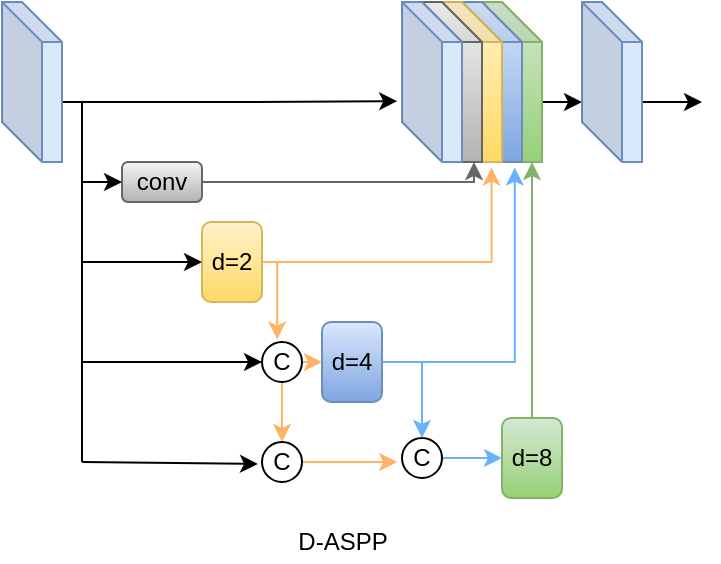 <mxfile version="14.5.10" type="github">
  <diagram id="hiHt1AXURksgVoXPxqpf" name="Page-1">
    <mxGraphModel dx="663" dy="411" grid="1" gridSize="10" guides="1" tooltips="1" connect="1" arrows="1" fold="1" page="1" pageScale="1" pageWidth="827" pageHeight="1169" math="0" shadow="0">
      <root>
        <mxCell id="0" />
        <mxCell id="1" parent="0" />
        <mxCell id="XYvxMqAaB1pXMje3Bv3W-18" style="edgeStyle=orthogonalEdgeStyle;rounded=0;orthogonalLoop=1;jettySize=auto;html=1;exitX=0;exitY=0;exitDx=30;exitDy=50;exitPerimeter=0;entryX=-0.08;entryY=0.62;entryDx=0;entryDy=0;entryPerimeter=0;" edge="1" parent="1" source="XYvxMqAaB1pXMje3Bv3W-1" target="XYvxMqAaB1pXMje3Bv3W-11">
          <mxGeometry relative="1" as="geometry" />
        </mxCell>
        <mxCell id="XYvxMqAaB1pXMje3Bv3W-1" value="" style="shape=cube;whiteSpace=wrap;html=1;boundedLbl=1;backgroundOutline=1;darkOpacity=0.05;darkOpacity2=0.1;fillColor=#dae8fc;strokeColor=#6c8ebf;" vertex="1" parent="1">
          <mxGeometry x="50" y="70" width="30" height="80" as="geometry" />
        </mxCell>
        <mxCell id="XYvxMqAaB1pXMje3Bv3W-41" style="edgeStyle=orthogonalEdgeStyle;rounded=0;orthogonalLoop=1;jettySize=auto;html=1;exitX=0;exitY=0;exitDx=30;exitDy=50;exitPerimeter=0;entryX=0;entryY=0.625;entryDx=0;entryDy=0;entryPerimeter=0;" edge="1" parent="1" source="XYvxMqAaB1pXMje3Bv3W-2" target="XYvxMqAaB1pXMje3Bv3W-33">
          <mxGeometry relative="1" as="geometry" />
        </mxCell>
        <mxCell id="XYvxMqAaB1pXMje3Bv3W-2" value="" style="shape=cube;whiteSpace=wrap;html=1;boundedLbl=1;backgroundOutline=1;darkOpacity=0.05;darkOpacity2=0.1;fillColor=#d5e8d4;strokeColor=#82b366;gradientColor=#97d077;" vertex="1" parent="1">
          <mxGeometry x="290" y="70" width="30" height="80" as="geometry" />
        </mxCell>
        <mxCell id="XYvxMqAaB1pXMje3Bv3W-4" value="" style="shape=cube;whiteSpace=wrap;html=1;boundedLbl=1;backgroundOutline=1;darkOpacity=0.05;darkOpacity2=0.1;fillColor=#dae8fc;strokeColor=#6c8ebf;gradientColor=#7ea6e0;" vertex="1" parent="1">
          <mxGeometry x="280" y="70" width="30" height="80" as="geometry" />
        </mxCell>
        <mxCell id="XYvxMqAaB1pXMje3Bv3W-8" value="" style="shape=cube;whiteSpace=wrap;html=1;boundedLbl=1;backgroundOutline=1;darkOpacity=0.05;darkOpacity2=0.1;fillColor=#fff2cc;strokeColor=#d6b656;gradientColor=#ffd966;" vertex="1" parent="1">
          <mxGeometry x="270" y="70" width="30" height="80" as="geometry" />
        </mxCell>
        <mxCell id="XYvxMqAaB1pXMje3Bv3W-6" value="" style="shape=cube;whiteSpace=wrap;html=1;boundedLbl=1;backgroundOutline=1;darkOpacity=0.05;darkOpacity2=0.1;fillColor=#f5f5f5;strokeColor=#666666;gradientColor=#b3b3b3;" vertex="1" parent="1">
          <mxGeometry x="260" y="70" width="30" height="80" as="geometry" />
        </mxCell>
        <mxCell id="XYvxMqAaB1pXMje3Bv3W-11" value="" style="shape=cube;whiteSpace=wrap;html=1;boundedLbl=1;backgroundOutline=1;darkOpacity=0.05;darkOpacity2=0.1;fillColor=#dae8fc;strokeColor=#6c8ebf;" vertex="1" parent="1">
          <mxGeometry x="250" y="70" width="30" height="80" as="geometry" />
        </mxCell>
        <mxCell id="XYvxMqAaB1pXMje3Bv3W-43" style="edgeStyle=orthogonalEdgeStyle;rounded=0;orthogonalLoop=1;jettySize=auto;html=1;exitX=1;exitY=0.5;exitDx=0;exitDy=0;entryX=1;entryY=1;entryDx=0;entryDy=0;entryPerimeter=0;strokeColor=#666666;gradientColor=#b3b3b3;fillColor=#f5f5f5;" edge="1" parent="1">
          <mxGeometry relative="1" as="geometry">
            <mxPoint x="146" y="160" as="sourcePoint" />
            <mxPoint x="286" y="150" as="targetPoint" />
            <Array as="points">
              <mxPoint x="286" y="160" />
            </Array>
          </mxGeometry>
        </mxCell>
        <mxCell id="XYvxMqAaB1pXMje3Bv3W-12" value="conv" style="rounded=1;whiteSpace=wrap;html=1;fillColor=#f5f5f5;strokeColor=#666666;gradientColor=#b3b3b3;" vertex="1" parent="1">
          <mxGeometry x="110" y="150" width="40" height="20" as="geometry" />
        </mxCell>
        <mxCell id="XYvxMqAaB1pXMje3Bv3W-27" style="edgeStyle=orthogonalEdgeStyle;rounded=0;orthogonalLoop=1;jettySize=auto;html=1;exitX=1;exitY=0.5;exitDx=0;exitDy=0;entryX=0.38;entryY=-0.06;entryDx=0;entryDy=0;entryPerimeter=0;strokeColor=#FFB366;" edge="1" parent="1" source="XYvxMqAaB1pXMje3Bv3W-13" target="XYvxMqAaB1pXMje3Bv3W-26">
          <mxGeometry relative="1" as="geometry">
            <Array as="points">
              <mxPoint x="188" y="200" />
            </Array>
          </mxGeometry>
        </mxCell>
        <mxCell id="XYvxMqAaB1pXMje3Bv3W-34" style="edgeStyle=orthogonalEdgeStyle;rounded=0;orthogonalLoop=1;jettySize=auto;html=1;entryX=0.827;entryY=1.035;entryDx=0;entryDy=0;entryPerimeter=0;strokeColor=#FFB366;" edge="1" parent="1" source="XYvxMqAaB1pXMje3Bv3W-13" target="XYvxMqAaB1pXMje3Bv3W-8">
          <mxGeometry relative="1" as="geometry" />
        </mxCell>
        <mxCell id="XYvxMqAaB1pXMje3Bv3W-13" value="d=2" style="rounded=1;whiteSpace=wrap;html=1;gradientColor=#ffd966;fillColor=#fff2cc;strokeColor=#d6b656;" vertex="1" parent="1">
          <mxGeometry x="150" y="180" width="30" height="40" as="geometry" />
        </mxCell>
        <mxCell id="XYvxMqAaB1pXMje3Bv3W-35" style="edgeStyle=orthogonalEdgeStyle;rounded=0;orthogonalLoop=1;jettySize=auto;html=1;exitX=1;exitY=0.5;exitDx=0;exitDy=0;entryX=0.88;entryY=1.035;entryDx=0;entryDy=0;entryPerimeter=0;strokeColor=#66B2FF;" edge="1" parent="1" source="XYvxMqAaB1pXMje3Bv3W-16" target="XYvxMqAaB1pXMje3Bv3W-4">
          <mxGeometry relative="1" as="geometry" />
        </mxCell>
        <mxCell id="XYvxMqAaB1pXMje3Bv3W-16" value="d=4" style="rounded=1;whiteSpace=wrap;html=1;gradientColor=#7ea6e0;fillColor=#dae8fc;strokeColor=#6c8ebf;" vertex="1" parent="1">
          <mxGeometry x="210" y="230" width="30" height="40" as="geometry" />
        </mxCell>
        <mxCell id="XYvxMqAaB1pXMje3Bv3W-40" style="edgeStyle=orthogonalEdgeStyle;rounded=0;orthogonalLoop=1;jettySize=auto;html=1;exitX=0.5;exitY=0;exitDx=0;exitDy=0;entryX=0;entryY=0;entryDx=25;entryDy=80;entryPerimeter=0;gradientColor=#97d077;fillColor=#d5e8d4;strokeColor=#82B366;" edge="1" parent="1" source="XYvxMqAaB1pXMje3Bv3W-17" target="XYvxMqAaB1pXMje3Bv3W-2">
          <mxGeometry relative="1" as="geometry" />
        </mxCell>
        <mxCell id="XYvxMqAaB1pXMje3Bv3W-17" value="d=8" style="rounded=1;whiteSpace=wrap;html=1;gradientColor=#97d077;fillColor=#d5e8d4;strokeColor=#82b366;" vertex="1" parent="1">
          <mxGeometry x="300" y="278" width="30" height="40" as="geometry" />
        </mxCell>
        <mxCell id="XYvxMqAaB1pXMje3Bv3W-21" value="" style="endArrow=none;html=1;" edge="1" parent="1">
          <mxGeometry width="50" height="50" relative="1" as="geometry">
            <mxPoint x="90" y="300" as="sourcePoint" />
            <mxPoint x="90" y="120" as="targetPoint" />
          </mxGeometry>
        </mxCell>
        <mxCell id="XYvxMqAaB1pXMje3Bv3W-22" value="" style="endArrow=classic;html=1;entryX=0;entryY=0.5;entryDx=0;entryDy=0;" edge="1" parent="1" target="XYvxMqAaB1pXMje3Bv3W-12">
          <mxGeometry width="50" height="50" relative="1" as="geometry">
            <mxPoint x="90" y="160" as="sourcePoint" />
            <mxPoint x="310" y="180" as="targetPoint" />
          </mxGeometry>
        </mxCell>
        <mxCell id="XYvxMqAaB1pXMje3Bv3W-23" value="" style="endArrow=classic;html=1;" edge="1" parent="1">
          <mxGeometry width="50" height="50" relative="1" as="geometry">
            <mxPoint x="90" y="300" as="sourcePoint" />
            <mxPoint x="178" y="301" as="targetPoint" />
          </mxGeometry>
        </mxCell>
        <mxCell id="XYvxMqAaB1pXMje3Bv3W-24" value="" style="endArrow=classic;html=1;" edge="1" parent="1">
          <mxGeometry width="50" height="50" relative="1" as="geometry">
            <mxPoint x="90" y="250" as="sourcePoint" />
            <mxPoint x="180" y="250" as="targetPoint" />
          </mxGeometry>
        </mxCell>
        <mxCell id="XYvxMqAaB1pXMje3Bv3W-25" value="" style="endArrow=classic;html=1;entryX=0;entryY=0.5;entryDx=0;entryDy=0;" edge="1" parent="1" target="XYvxMqAaB1pXMje3Bv3W-13">
          <mxGeometry width="50" height="50" relative="1" as="geometry">
            <mxPoint x="90" y="200" as="sourcePoint" />
            <mxPoint x="310" y="180" as="targetPoint" />
          </mxGeometry>
        </mxCell>
        <mxCell id="XYvxMqAaB1pXMje3Bv3W-28" style="edgeStyle=orthogonalEdgeStyle;rounded=0;orthogonalLoop=1;jettySize=auto;html=1;exitX=1;exitY=0.5;exitDx=0;exitDy=0;entryX=0;entryY=0.5;entryDx=0;entryDy=0;strokeColor=#FFB366;" edge="1" parent="1" source="XYvxMqAaB1pXMje3Bv3W-26" target="XYvxMqAaB1pXMje3Bv3W-16">
          <mxGeometry relative="1" as="geometry" />
        </mxCell>
        <mxCell id="XYvxMqAaB1pXMje3Bv3W-31" style="edgeStyle=orthogonalEdgeStyle;rounded=0;orthogonalLoop=1;jettySize=auto;html=1;exitX=0.5;exitY=1;exitDx=0;exitDy=0;entryX=0.5;entryY=0;entryDx=0;entryDy=0;strokeColor=#FFB366;" edge="1" parent="1" source="XYvxMqAaB1pXMje3Bv3W-26" target="XYvxMqAaB1pXMje3Bv3W-30">
          <mxGeometry relative="1" as="geometry" />
        </mxCell>
        <mxCell id="XYvxMqAaB1pXMje3Bv3W-26" value="C" style="ellipse;whiteSpace=wrap;html=1;aspect=fixed;" vertex="1" parent="1">
          <mxGeometry x="180" y="240" width="20" height="20" as="geometry" />
        </mxCell>
        <mxCell id="XYvxMqAaB1pXMje3Bv3W-37" style="edgeStyle=orthogonalEdgeStyle;rounded=0;orthogonalLoop=1;jettySize=auto;html=1;exitX=1;exitY=0.5;exitDx=0;exitDy=0;entryX=-0.12;entryY=0.6;entryDx=0;entryDy=0;entryPerimeter=0;strokeColor=#FFB366;" edge="1" parent="1" source="XYvxMqAaB1pXMje3Bv3W-30" target="XYvxMqAaB1pXMje3Bv3W-36">
          <mxGeometry relative="1" as="geometry" />
        </mxCell>
        <mxCell id="XYvxMqAaB1pXMje3Bv3W-30" value="C" style="ellipse;whiteSpace=wrap;html=1;aspect=fixed;" vertex="1" parent="1">
          <mxGeometry x="180" y="290" width="20" height="20" as="geometry" />
        </mxCell>
        <mxCell id="XYvxMqAaB1pXMje3Bv3W-42" style="edgeStyle=orthogonalEdgeStyle;rounded=0;orthogonalLoop=1;jettySize=auto;html=1;exitX=0;exitY=0;exitDx=30;exitDy=50;exitPerimeter=0;strokeColor=#000000;" edge="1" parent="1" source="XYvxMqAaB1pXMje3Bv3W-33">
          <mxGeometry relative="1" as="geometry">
            <mxPoint x="400" y="120" as="targetPoint" />
          </mxGeometry>
        </mxCell>
        <mxCell id="XYvxMqAaB1pXMje3Bv3W-33" value="" style="shape=cube;whiteSpace=wrap;html=1;boundedLbl=1;backgroundOutline=1;darkOpacity=0.05;darkOpacity2=0.1;fillColor=#dae8fc;strokeColor=#6c8ebf;" vertex="1" parent="1">
          <mxGeometry x="340" y="70" width="30" height="80" as="geometry" />
        </mxCell>
        <mxCell id="XYvxMqAaB1pXMje3Bv3W-39" style="edgeStyle=orthogonalEdgeStyle;rounded=0;orthogonalLoop=1;jettySize=auto;html=1;exitX=1;exitY=0.5;exitDx=0;exitDy=0;entryX=0;entryY=0.5;entryDx=0;entryDy=0;strokeColor=#66B2FF;" edge="1" parent="1" source="XYvxMqAaB1pXMje3Bv3W-36" target="XYvxMqAaB1pXMje3Bv3W-17">
          <mxGeometry relative="1" as="geometry" />
        </mxCell>
        <mxCell id="XYvxMqAaB1pXMje3Bv3W-36" value="C" style="ellipse;whiteSpace=wrap;html=1;aspect=fixed;" vertex="1" parent="1">
          <mxGeometry x="250" y="288" width="20" height="20" as="geometry" />
        </mxCell>
        <mxCell id="XYvxMqAaB1pXMje3Bv3W-38" value="" style="endArrow=classic;html=1;entryX=0.5;entryY=0;entryDx=0;entryDy=0;strokeColor=#66B2FF;" edge="1" parent="1" target="XYvxMqAaB1pXMje3Bv3W-36">
          <mxGeometry width="50" height="50" relative="1" as="geometry">
            <mxPoint x="260" y="250" as="sourcePoint" />
            <mxPoint x="310" y="180" as="targetPoint" />
          </mxGeometry>
        </mxCell>
        <mxCell id="XYvxMqAaB1pXMje3Bv3W-44" value="D-ASPP" style="text;html=1;resizable=0;autosize=1;align=center;verticalAlign=middle;points=[];fillColor=none;strokeColor=none;rounded=0;" vertex="1" parent="1">
          <mxGeometry x="190" y="330" width="60" height="20" as="geometry" />
        </mxCell>
      </root>
    </mxGraphModel>
  </diagram>
</mxfile>
